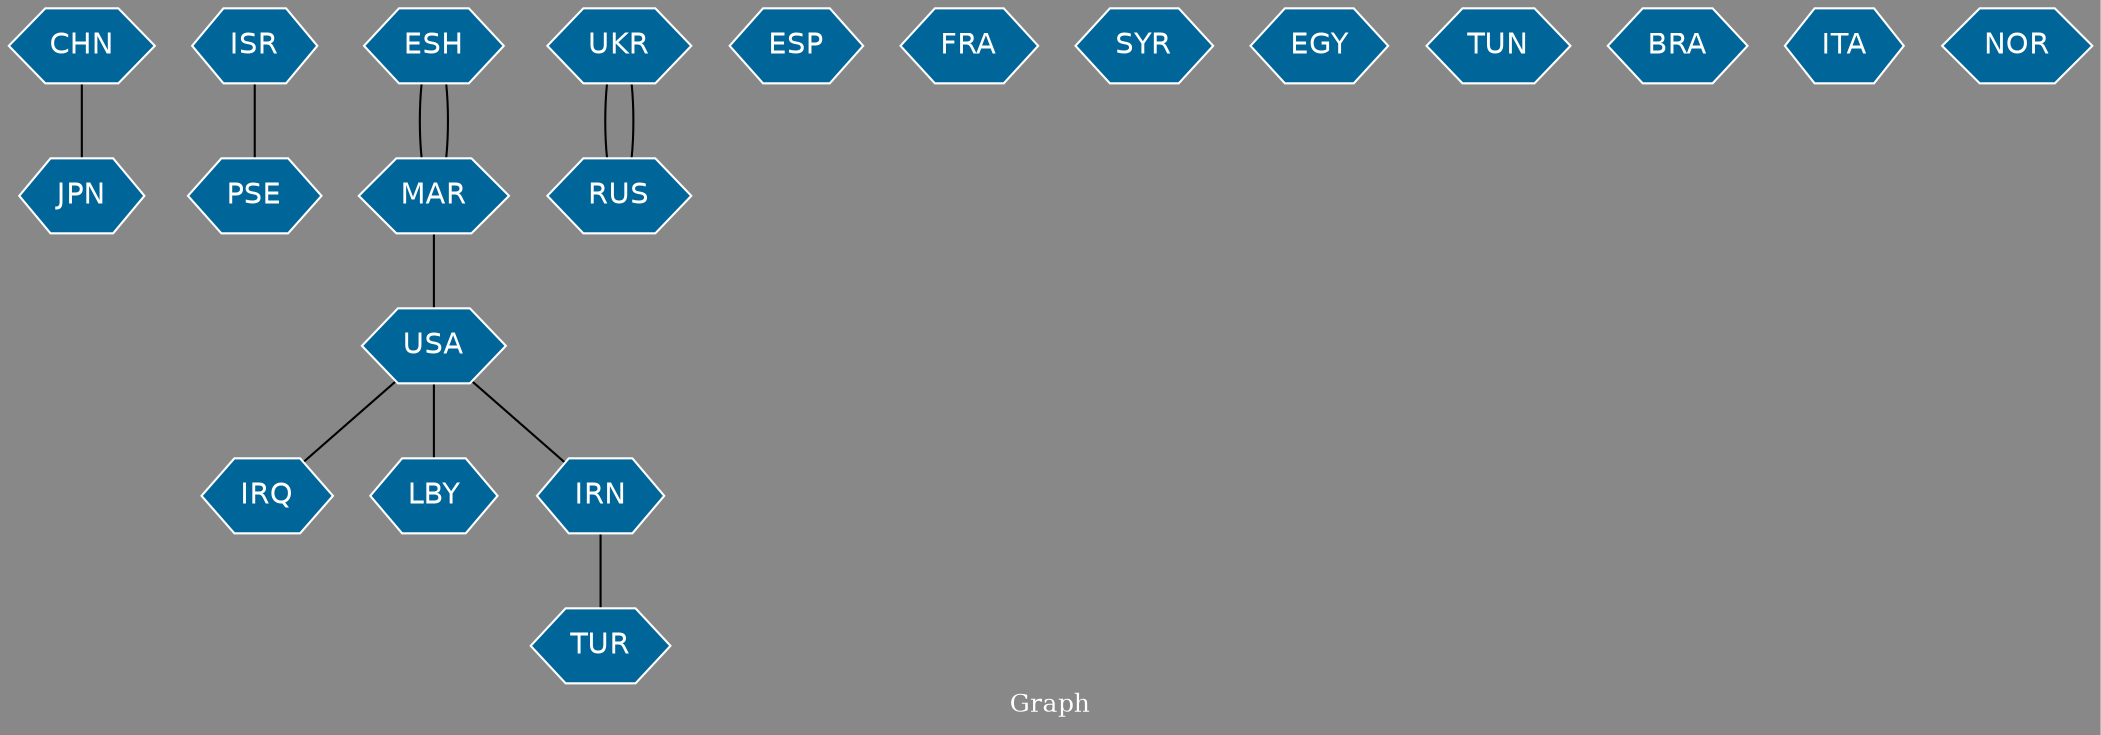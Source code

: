 // Countries together in item graph
graph {
	graph [bgcolor="#888888" fontcolor=white fontsize=12 label="Graph" outputorder=edgesfirst overlap=prism]
	node [color=white fillcolor="#006699" fontcolor=white fontname=Helvetica shape=hexagon style=filled]
	edge [arrowhead=open color=black fontcolor=white fontname=Courier fontsize=12]
		CHN [label=CHN]
		ISR [label=ISR]
		ESH [label=ESH]
		MAR [label=MAR]
		UKR [label=UKR]
		RUS [label=RUS]
		IRQ [label=IRQ]
		PSE [label=PSE]
		LBY [label=LBY]
		ESP [label=ESP]
		USA [label=USA]
		FRA [label=FRA]
		SYR [label=SYR]
		JPN [label=JPN]
		EGY [label=EGY]
		IRN [label=IRN]
		TUR [label=TUR]
		TUN [label=TUN]
		BRA [label=BRA]
		ITA [label=ITA]
		NOR [label=NOR]
			USA -- IRQ [weight=1]
			USA -- LBY [weight=1]
			MAR -- ESH [weight=1]
			UKR -- RUS [weight=2]
			ISR -- PSE [weight=2]
			CHN -- JPN [weight=1]
			RUS -- UKR [weight=1]
			MAR -- USA [weight=1]
			USA -- IRN [weight=1]
			ESH -- MAR [weight=1]
			IRN -- TUR [weight=1]
}
